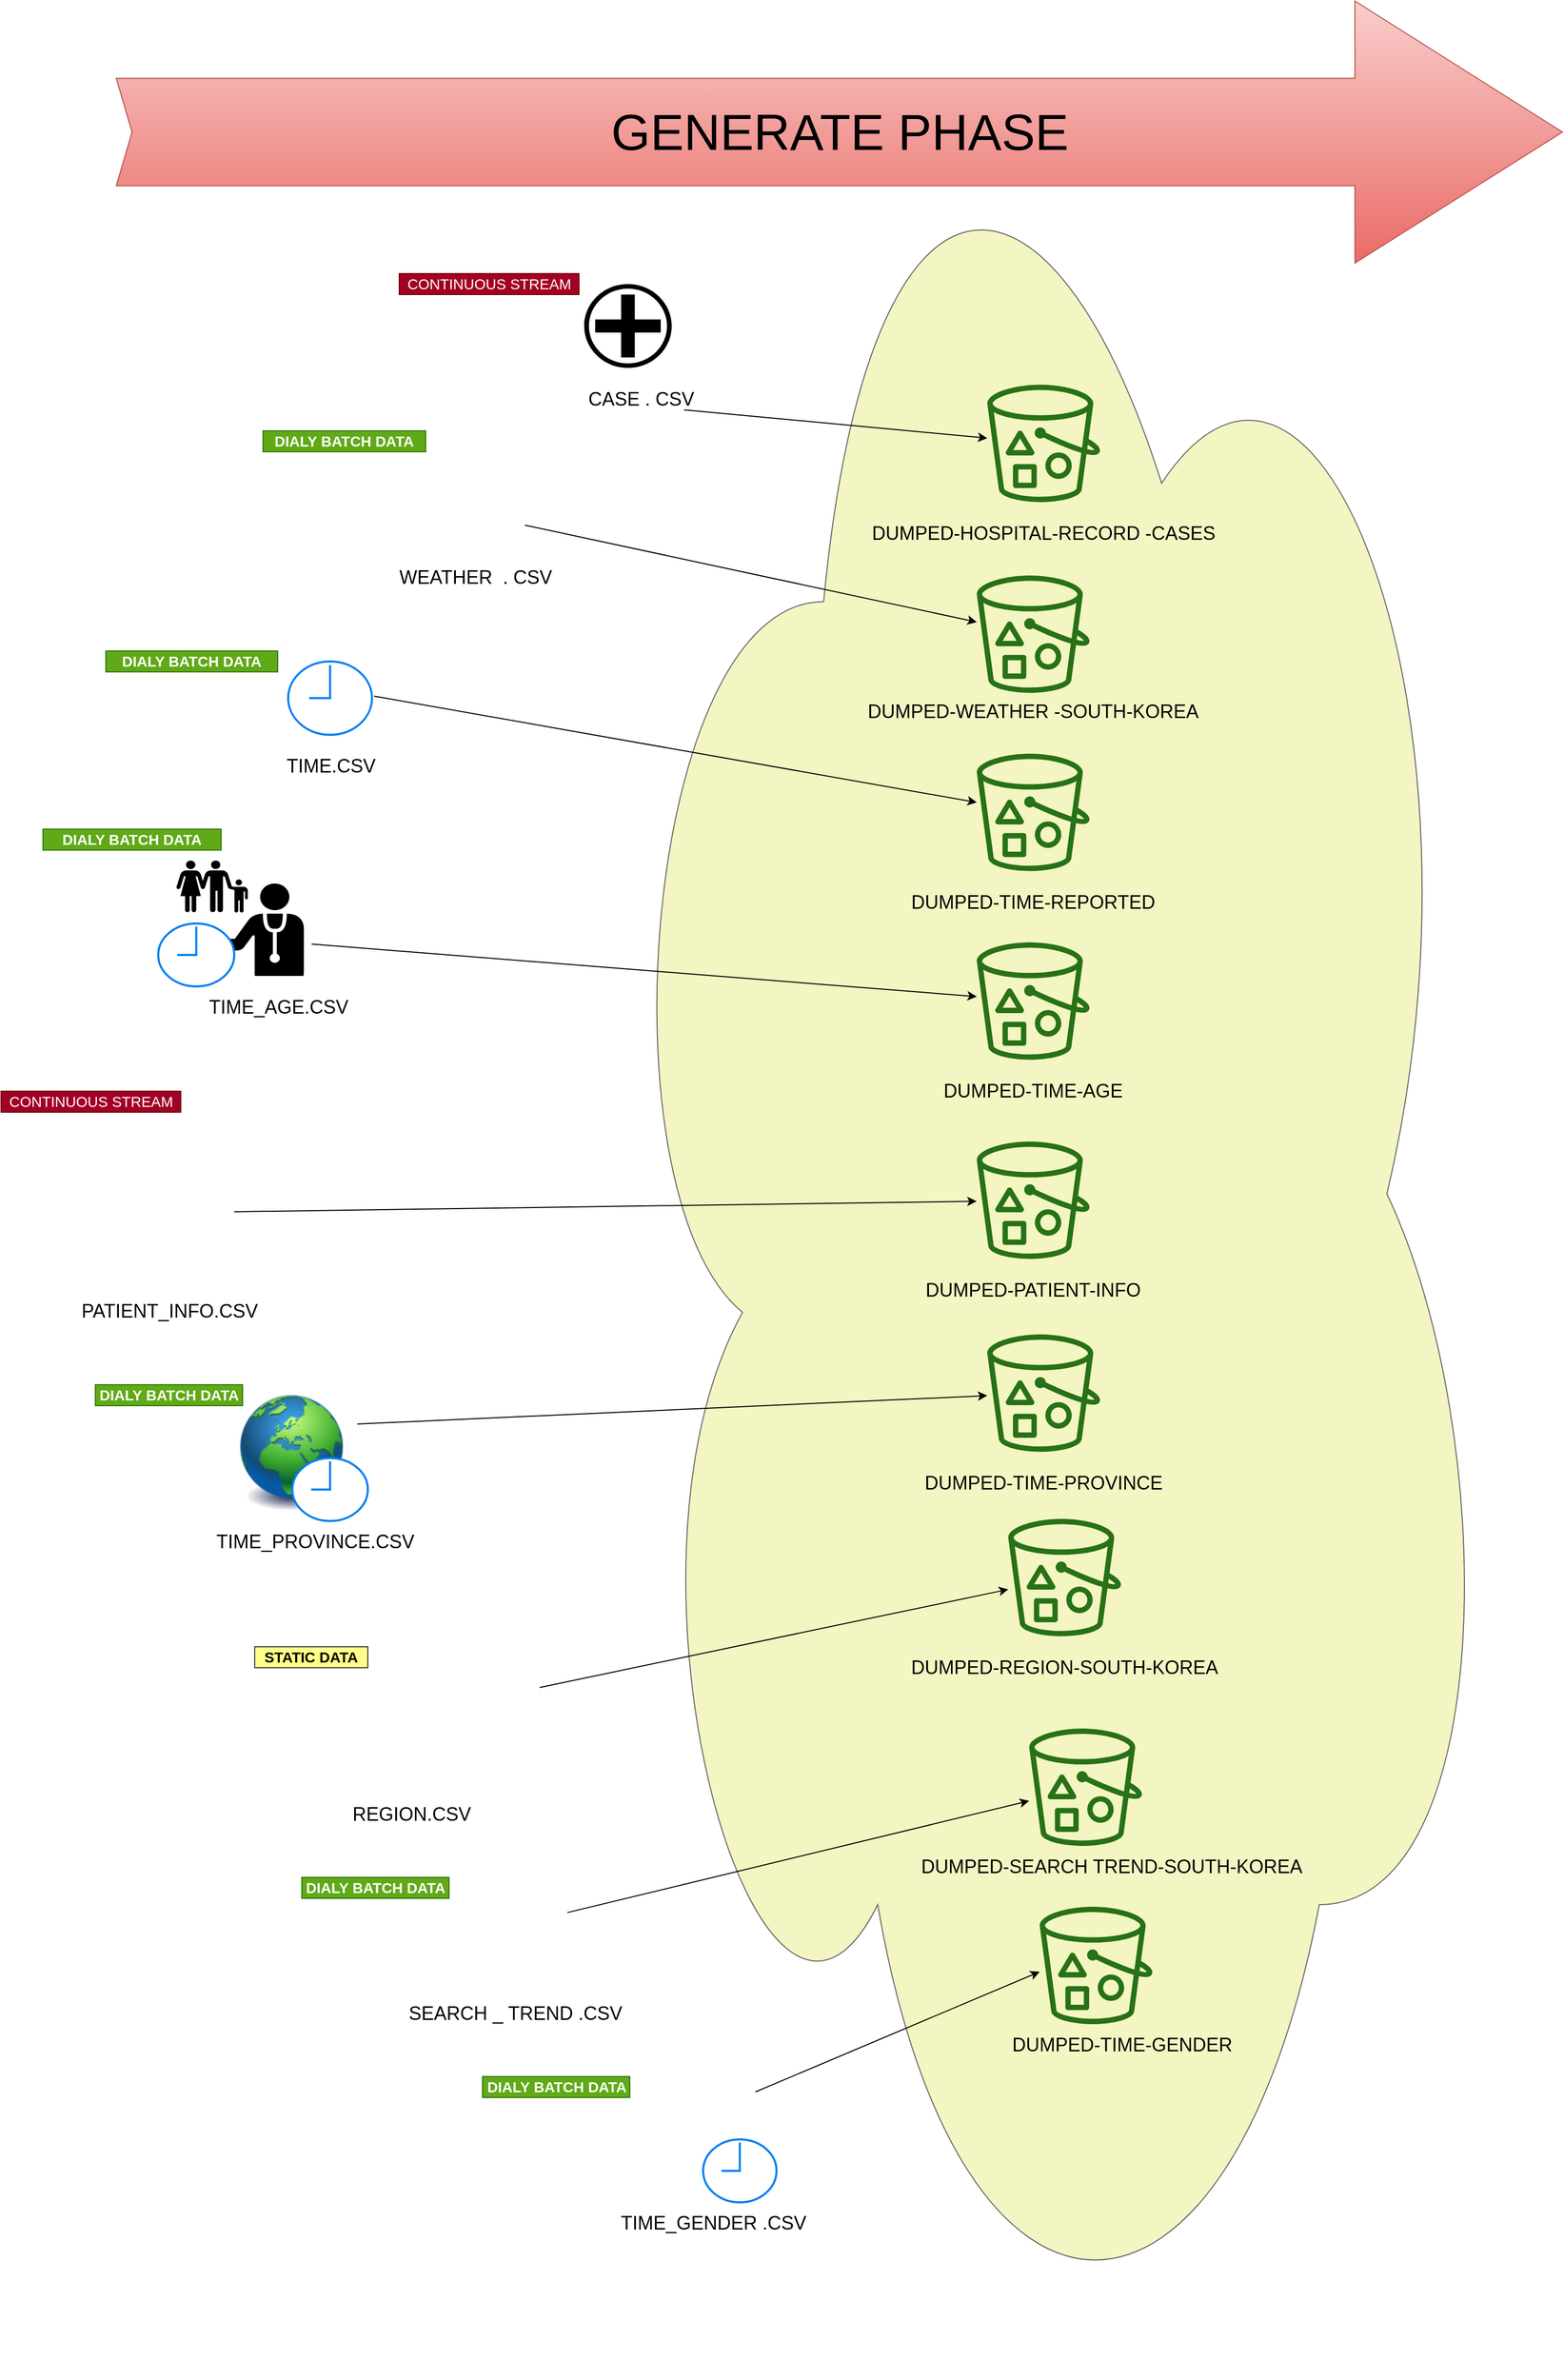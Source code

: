 <mxfile version="13.9.2" type="github">
  <diagram id="Ht1M8jgEwFfnCIfOTk4-" name="Page-1">
    <mxGraphModel dx="2980" dy="2005" grid="1" gridSize="10" guides="1" tooltips="1" connect="1" arrows="1" fold="1" page="1" pageScale="1" pageWidth="1654" pageHeight="2336" math="0" shadow="0">
      <root>
        <mxCell id="0" />
        <mxCell id="1" parent="0" />
        <mxCell id="8GEFBkU2QKpO8UW0B2yC-3" value="" style="shape=image;html=1;verticalAlign=top;verticalLabelPosition=bottom;labelBackgroundColor=#ffffff;imageAspect=0;aspect=fixed;image=https://cdn3.iconfinder.com/data/icons/tiny-weather-1/512/flash-cloud-128.png" parent="1" vertex="1">
          <mxGeometry x="410" y="440" width="120" height="120" as="geometry" />
        </mxCell>
        <mxCell id="8GEFBkU2QKpO8UW0B2yC-4" value="" style="shape=image;html=1;verticalAlign=top;verticalLabelPosition=bottom;labelBackgroundColor=#ffffff;imageAspect=0;aspect=fixed;image=https://cdn2.iconfinder.com/data/icons/social-media-2259/512/search-128.png" parent="1" vertex="1">
          <mxGeometry x="470.5" y="1820" width="100" height="100" as="geometry" />
        </mxCell>
        <mxCell id="8GEFBkU2QKpO8UW0B2yC-5" value="" style="shape=image;html=1;verticalAlign=top;verticalLabelPosition=bottom;labelBackgroundColor=#ffffff;imageAspect=0;aspect=fixed;image=https://cdn1.iconfinder.com/data/icons/coronavirus-disease/64/patient-128.png" parent="1" vertex="1">
          <mxGeometry x="122.56" y="1120" width="130" height="130" as="geometry" />
        </mxCell>
        <mxCell id="8GEFBkU2QKpO8UW0B2yC-6" value="" style="shape=mxgraph.signs.healthcare.hospital_1;html=1;pointerEvents=1;fillColor=#000000;strokeColor=none;verticalLabelPosition=bottom;verticalAlign=top;align=center;" parent="1" vertex="1">
          <mxGeometry x="586.5" y="300" width="83.5" height="80" as="geometry" />
        </mxCell>
        <mxCell id="8GEFBkU2QKpO8UW0B2yC-7" value="" style="shape=image;html=1;verticalAlign=top;verticalLabelPosition=bottom;labelBackgroundColor=#ffffff;imageAspect=0;aspect=fixed;image=https://cdn3.iconfinder.com/data/icons/facebook-ui-flat/48/Facebook_UI-08-128.png" parent="1" vertex="1">
          <mxGeometry x="294" y="1540" width="250" height="250" as="geometry" />
        </mxCell>
        <mxCell id="8GEFBkU2QKpO8UW0B2yC-8" value="" style="ellipse;shape=cloud;whiteSpace=wrap;html=1;strokeColor=#666666;gradientDirection=north;fillColor=#F3F5C2;" parent="1" vertex="1">
          <mxGeometry x="600" y="38" width="860" height="2260" as="geometry" />
        </mxCell>
        <mxCell id="8GEFBkU2QKpO8UW0B2yC-9" value="" style="outlineConnect=0;fontColor=#232F3E;gradientColor=none;fillColor=#277116;strokeColor=none;dashed=0;verticalLabelPosition=bottom;verticalAlign=top;align=center;html=1;fontSize=12;fontStyle=0;aspect=fixed;pointerEvents=1;shape=mxgraph.aws4.bucket_with_objects;" parent="1" vertex="1">
          <mxGeometry x="971.16" y="396" width="107.69" height="112" as="geometry" />
        </mxCell>
        <mxCell id="8GEFBkU2QKpO8UW0B2yC-11" value="" style="html=1;verticalLabelPosition=bottom;align=center;labelBackgroundColor=#ffffff;verticalAlign=top;strokeWidth=2;strokeColor=#0080F0;shadow=0;dashed=0;shape=mxgraph.ios7.icons.clock;" parent="1" vertex="1">
          <mxGeometry x="304" y="660" width="80" height="70" as="geometry" />
        </mxCell>
        <mxCell id="8GEFBkU2QKpO8UW0B2yC-12" value="" style="shape=mxgraph.signs.healthcare.family_practice;html=1;pointerEvents=1;fillColor=#000000;strokeColor=none;verticalLabelPosition=bottom;verticalAlign=top;align=center;" parent="1" vertex="1">
          <mxGeometry x="197.19" y="850" width="121.81" height="110" as="geometry" />
        </mxCell>
        <mxCell id="8GEFBkU2QKpO8UW0B2yC-13" value="" style="html=1;verticalLabelPosition=bottom;align=center;labelBackgroundColor=#ffffff;verticalAlign=top;strokeWidth=2;strokeColor=#0080F0;shadow=0;dashed=0;shape=mxgraph.ios7.icons.clock;" parent="1" vertex="1">
          <mxGeometry x="180" y="910" width="72.56" height="60" as="geometry" />
        </mxCell>
        <mxCell id="8GEFBkU2QKpO8UW0B2yC-14" value="" style="shape=image;html=1;verticalAlign=top;verticalLabelPosition=bottom;labelBackgroundColor=#ffffff;imageAspect=0;aspect=fixed;image=https://cdn2.iconfinder.com/data/icons/dellipack/128/people.png" parent="1" vertex="1">
          <mxGeometry x="630" y="1990" width="120" height="120" as="geometry" />
        </mxCell>
        <mxCell id="8GEFBkU2QKpO8UW0B2yC-15" value="" style="html=1;verticalLabelPosition=bottom;align=center;labelBackgroundColor=#ffffff;verticalAlign=top;strokeWidth=2;strokeColor=#0080F0;shadow=0;dashed=0;shape=mxgraph.ios7.icons.clock;" parent="1" vertex="1">
          <mxGeometry x="700" y="2070" width="70" height="60" as="geometry" />
        </mxCell>
        <mxCell id="8GEFBkU2QKpO8UW0B2yC-16" value="" style="image;html=1;image=img/lib/clip_art/general/Earth_globe_128x128.png" parent="1" vertex="1">
          <mxGeometry x="244.75" y="1360" width="125.25" height="110" as="geometry" />
        </mxCell>
        <mxCell id="8GEFBkU2QKpO8UW0B2yC-17" value="" style="html=1;verticalLabelPosition=bottom;align=center;labelBackgroundColor=#ffffff;verticalAlign=top;strokeWidth=2;strokeColor=#0080F0;shadow=0;dashed=0;shape=mxgraph.ios7.icons.clock;" parent="1" vertex="1">
          <mxGeometry x="308" y="1420" width="72" height="60" as="geometry" />
        </mxCell>
        <mxCell id="8GEFBkU2QKpO8UW0B2yC-18" value="&lt;font style=&quot;font-size: 18px&quot;&gt;CASE . CSV&lt;/font&gt;" style="text;html=1;strokeColor=none;fillColor=none;align=center;verticalAlign=middle;whiteSpace=wrap;rounded=0;" parent="1" vertex="1">
          <mxGeometry x="513" y="400" width="256" height="20" as="geometry" />
        </mxCell>
        <mxCell id="8GEFBkU2QKpO8UW0B2yC-20" value="&lt;font style=&quot;font-size: 18px&quot;&gt;TIME.CSV&lt;/font&gt;" style="text;html=1;strokeColor=none;fillColor=none;align=center;verticalAlign=middle;whiteSpace=wrap;rounded=0;" parent="1" vertex="1">
          <mxGeometry x="217.44" y="750" width="256" height="20" as="geometry" />
        </mxCell>
        <mxCell id="8GEFBkU2QKpO8UW0B2yC-30" value="&lt;font style=&quot;font-size: 18px&quot;&gt;WEATHER&amp;nbsp; . CSV&lt;/font&gt;" style="text;html=1;strokeColor=none;fillColor=none;align=center;verticalAlign=middle;whiteSpace=wrap;rounded=0;" parent="1" vertex="1">
          <mxGeometry x="384" y="570" width="197.5" height="20" as="geometry" />
        </mxCell>
        <mxCell id="8GEFBkU2QKpO8UW0B2yC-41" value="" style="endArrow=classic;html=1;" parent="1" edge="1" target="8GEFBkU2QKpO8UW0B2yC-9">
          <mxGeometry width="50" height="50" relative="1" as="geometry">
            <mxPoint x="681.75" y="420" as="sourcePoint" />
            <mxPoint x="850" y="580" as="targetPoint" />
          </mxGeometry>
        </mxCell>
        <mxCell id="hV9DmxrJN-JSG0bnAaLr-3" value="&lt;font style=&quot;font-size: 14px&quot;&gt;CONTINUOUS STREAM&lt;/font&gt;" style="text;html=1;strokeColor=#6F0000;fillColor=#a20025;align=center;verticalAlign=middle;whiteSpace=wrap;rounded=0;fontColor=#ffffff;" vertex="1" parent="1">
          <mxGeometry x="410" y="290" width="171.5" height="20" as="geometry" />
        </mxCell>
        <mxCell id="hV9DmxrJN-JSG0bnAaLr-4" value="&lt;font style=&quot;font-size: 14px&quot;&gt;DIALY BATCH DATA&lt;/font&gt;" style="text;html=1;strokeColor=#2D7600;fillColor=#60a917;align=center;verticalAlign=middle;whiteSpace=wrap;rounded=0;fontStyle=1;fontColor=#ffffff;" vertex="1" parent="1">
          <mxGeometry x="280" y="440" width="155.25" height="20" as="geometry" />
        </mxCell>
        <mxCell id="hV9DmxrJN-JSG0bnAaLr-18" value="&lt;font style=&quot;font-size: 14px&quot;&gt;DIALY BATCH DATA&lt;/font&gt;" style="text;html=1;strokeColor=#2D7600;fillColor=#60a917;align=center;verticalAlign=middle;whiteSpace=wrap;rounded=0;fontStyle=1;fontColor=#ffffff;" vertex="1" parent="1">
          <mxGeometry x="130" y="650" width="164" height="20" as="geometry" />
        </mxCell>
        <mxCell id="hV9DmxrJN-JSG0bnAaLr-20" value="&lt;font style=&quot;font-size: 14px&quot;&gt;DIALY BATCH DATA&lt;/font&gt;" style="text;html=1;strokeColor=#2D7600;fillColor=#60a917;align=center;verticalAlign=middle;whiteSpace=wrap;rounded=0;fontStyle=1;fontColor=#ffffff;" vertex="1" parent="1">
          <mxGeometry x="70" y="820" width="170" height="20" as="geometry" />
        </mxCell>
        <mxCell id="hV9DmxrJN-JSG0bnAaLr-21" value="&lt;font style=&quot;font-size: 14px&quot;&gt;CONTINUOUS STREAM&lt;/font&gt;" style="text;html=1;strokeColor=#6F0000;fillColor=#a20025;align=center;verticalAlign=middle;whiteSpace=wrap;rounded=0;fontColor=#ffffff;" vertex="1" parent="1">
          <mxGeometry x="30" y="1070" width="171.5" height="20" as="geometry" />
        </mxCell>
        <mxCell id="hV9DmxrJN-JSG0bnAaLr-22" value="&lt;font style=&quot;font-size: 18px&quot;&gt;TIME_AGE.CSV&lt;/font&gt;" style="text;html=1;strokeColor=none;fillColor=none;align=center;verticalAlign=middle;whiteSpace=wrap;rounded=0;" vertex="1" parent="1">
          <mxGeometry x="167" y="980" width="256" height="20" as="geometry" />
        </mxCell>
        <mxCell id="hV9DmxrJN-JSG0bnAaLr-23" value="&lt;font style=&quot;font-size: 18px&quot;&gt;PATIENT_INFO.CSV&lt;/font&gt;" style="text;html=1;strokeColor=none;fillColor=none;align=center;verticalAlign=middle;whiteSpace=wrap;rounded=0;" vertex="1" parent="1">
          <mxGeometry x="63" y="1270" width="256" height="20" as="geometry" />
        </mxCell>
        <mxCell id="hV9DmxrJN-JSG0bnAaLr-26" value="&lt;font style=&quot;font-size: 18px&quot;&gt;TIME_PROVINCE.CSV&lt;/font&gt;" style="text;html=1;strokeColor=none;fillColor=none;align=center;verticalAlign=middle;whiteSpace=wrap;rounded=0;" vertex="1" parent="1">
          <mxGeometry x="201.5" y="1490" width="256" height="20" as="geometry" />
        </mxCell>
        <mxCell id="hV9DmxrJN-JSG0bnAaLr-27" value="&lt;font style=&quot;font-size: 14px&quot;&gt;DIALY BATCH DATA&lt;/font&gt;" style="text;html=1;strokeColor=#2D7600;fillColor=#60a917;align=center;verticalAlign=middle;whiteSpace=wrap;rounded=0;fontStyle=1;fontColor=#ffffff;" vertex="1" parent="1">
          <mxGeometry x="120" y="1350" width="140.5" height="20" as="geometry" />
        </mxCell>
        <mxCell id="hV9DmxrJN-JSG0bnAaLr-32" value="&lt;font style=&quot;font-size: 18px&quot;&gt;REGION.CSV&lt;/font&gt;" style="text;html=1;strokeColor=none;fillColor=none;align=center;verticalAlign=middle;whiteSpace=wrap;rounded=0;" vertex="1" parent="1">
          <mxGeometry x="294" y="1750" width="256" height="20" as="geometry" />
        </mxCell>
        <mxCell id="hV9DmxrJN-JSG0bnAaLr-33" value="&lt;font style=&quot;font-size: 14px&quot;&gt;STATIC DATA&lt;/font&gt;" style="text;html=1;strokeColor=#36393d;fillColor=#ffff88;align=center;verticalAlign=middle;whiteSpace=wrap;rounded=0;fontStyle=1;" vertex="1" parent="1">
          <mxGeometry x="272.06" y="1600" width="107.94" height="20" as="geometry" />
        </mxCell>
        <mxCell id="hV9DmxrJN-JSG0bnAaLr-35" value="&lt;font style=&quot;font-size: 18px&quot;&gt;SEARCH _ TREND .CSV&lt;/font&gt;" style="text;html=1;strokeColor=none;fillColor=none;align=center;verticalAlign=middle;whiteSpace=wrap;rounded=0;" vertex="1" parent="1">
          <mxGeometry x="392.5" y="1940" width="256" height="20" as="geometry" />
        </mxCell>
        <mxCell id="hV9DmxrJN-JSG0bnAaLr-36" value="&lt;font style=&quot;font-size: 14px&quot;&gt;DIALY BATCH DATA&lt;/font&gt;" style="text;html=1;strokeColor=#2D7600;fillColor=#60a917;align=center;verticalAlign=middle;whiteSpace=wrap;rounded=0;fontStyle=1;fontColor=#ffffff;" vertex="1" parent="1">
          <mxGeometry x="317" y="1820" width="140.5" height="20" as="geometry" />
        </mxCell>
        <mxCell id="hV9DmxrJN-JSG0bnAaLr-37" value="&lt;font style=&quot;font-size: 18px&quot;&gt;TIME_GENDER .CSV&lt;/font&gt;" style="text;html=1;strokeColor=none;fillColor=none;align=center;verticalAlign=middle;whiteSpace=wrap;rounded=0;" vertex="1" parent="1">
          <mxGeometry x="581.5" y="2140" width="256" height="20" as="geometry" />
        </mxCell>
        <mxCell id="hV9DmxrJN-JSG0bnAaLr-38" value="&lt;font style=&quot;font-size: 14px&quot;&gt;DIALY BATCH DATA&lt;/font&gt;" style="text;html=1;strokeColor=#2D7600;fillColor=#60a917;align=center;verticalAlign=middle;whiteSpace=wrap;rounded=0;fontStyle=1;fontColor=#ffffff;" vertex="1" parent="1">
          <mxGeometry x="489.5" y="2010" width="140.5" height="20" as="geometry" />
        </mxCell>
        <mxCell id="hV9DmxrJN-JSG0bnAaLr-41" value="&lt;font style=&quot;font-size: 48px&quot;&gt;GENERATE PHASE&lt;/font&gt;" style="html=1;shadow=0;dashed=0;align=center;verticalAlign=middle;shape=mxgraph.arrows2.arrow;dy=0.59;dx=198;notch=15;fillColor=#f8cecc;strokeColor=#b85450;gradientColor=#ea6b66;" vertex="1" parent="1">
          <mxGeometry x="140" y="30" width="1380" height="250" as="geometry" />
        </mxCell>
        <mxCell id="hV9DmxrJN-JSG0bnAaLr-45" value="&lt;span style=&quot;font-size: 18px&quot;&gt;DUMPED-HOSPITAL-RECORD -CASES&lt;/span&gt;" style="text;html=1;strokeColor=none;fillColor=none;align=center;verticalAlign=middle;whiteSpace=wrap;rounded=0;" vertex="1" parent="1">
          <mxGeometry x="850" y="528" width="350" height="20" as="geometry" />
        </mxCell>
        <mxCell id="hV9DmxrJN-JSG0bnAaLr-48" value="" style="outlineConnect=0;fontColor=#232F3E;gradientColor=none;fillColor=#277116;strokeColor=none;dashed=0;verticalLabelPosition=bottom;verticalAlign=top;align=center;html=1;fontSize=12;fontStyle=0;aspect=fixed;pointerEvents=1;shape=mxgraph.aws4.bucket_with_objects;" vertex="1" parent="1">
          <mxGeometry x="961.16" y="578" width="107.69" height="112" as="geometry" />
        </mxCell>
        <mxCell id="hV9DmxrJN-JSG0bnAaLr-49" value="&lt;span style=&quot;font-size: 18px&quot;&gt;DUMPED-WEATHER -SOUTH-KOREA&lt;/span&gt;" style="text;html=1;strokeColor=none;fillColor=none;align=center;verticalAlign=middle;whiteSpace=wrap;rounded=0;" vertex="1" parent="1">
          <mxGeometry x="840" y="698" width="350" height="20" as="geometry" />
        </mxCell>
        <mxCell id="hV9DmxrJN-JSG0bnAaLr-50" value="" style="endArrow=classic;html=1;exitX=1;exitY=0.75;exitDx=0;exitDy=0;" edge="1" parent="1" source="8GEFBkU2QKpO8UW0B2yC-3" target="hV9DmxrJN-JSG0bnAaLr-48">
          <mxGeometry width="50" height="50" relative="1" as="geometry">
            <mxPoint x="691.75" y="430.0" as="sourcePoint" />
            <mxPoint x="991.16" y="518.148" as="targetPoint" />
          </mxGeometry>
        </mxCell>
        <mxCell id="hV9DmxrJN-JSG0bnAaLr-51" value="" style="outlineConnect=0;fontColor=#232F3E;gradientColor=none;fillColor=#277116;strokeColor=none;dashed=0;verticalLabelPosition=bottom;verticalAlign=top;align=center;html=1;fontSize=12;fontStyle=0;aspect=fixed;pointerEvents=1;shape=mxgraph.aws4.bucket_with_objects;" vertex="1" parent="1">
          <mxGeometry x="961.16" y="748" width="107.69" height="112" as="geometry" />
        </mxCell>
        <mxCell id="hV9DmxrJN-JSG0bnAaLr-52" value="&lt;span style=&quot;font-size: 18px&quot;&gt;DUMPED-TIME-REPORTED&lt;/span&gt;" style="text;html=1;strokeColor=none;fillColor=none;align=center;verticalAlign=middle;whiteSpace=wrap;rounded=0;" vertex="1" parent="1">
          <mxGeometry x="840" y="880" width="350" height="20" as="geometry" />
        </mxCell>
        <mxCell id="hV9DmxrJN-JSG0bnAaLr-53" value="" style="endArrow=classic;html=1;exitX=1;exitY=0.75;exitDx=0;exitDy=0;" edge="1" parent="1" target="hV9DmxrJN-JSG0bnAaLr-51">
          <mxGeometry width="50" height="50" relative="1" as="geometry">
            <mxPoint x="386" y="693.14" as="sourcePoint" />
            <mxPoint x="827.16" y="849.995" as="targetPoint" />
          </mxGeometry>
        </mxCell>
        <mxCell id="hV9DmxrJN-JSG0bnAaLr-54" value="" style="outlineConnect=0;fontColor=#232F3E;gradientColor=none;fillColor=#277116;strokeColor=none;dashed=0;verticalLabelPosition=bottom;verticalAlign=top;align=center;html=1;fontSize=12;fontStyle=0;aspect=fixed;pointerEvents=1;shape=mxgraph.aws4.bucket_with_objects;" vertex="1" parent="1">
          <mxGeometry x="961.16" y="928" width="107.69" height="112" as="geometry" />
        </mxCell>
        <mxCell id="hV9DmxrJN-JSG0bnAaLr-55" value="&lt;span style=&quot;font-size: 18px&quot;&gt;DUMPED-TIME-AGE&lt;/span&gt;" style="text;html=1;strokeColor=none;fillColor=none;align=center;verticalAlign=middle;whiteSpace=wrap;rounded=0;" vertex="1" parent="1">
          <mxGeometry x="840" y="1060" width="350" height="20" as="geometry" />
        </mxCell>
        <mxCell id="hV9DmxrJN-JSG0bnAaLr-56" value="" style="outlineConnect=0;fontColor=#232F3E;gradientColor=none;fillColor=#277116;strokeColor=none;dashed=0;verticalLabelPosition=bottom;verticalAlign=top;align=center;html=1;fontSize=12;fontStyle=0;aspect=fixed;pointerEvents=1;shape=mxgraph.aws4.bucket_with_objects;" vertex="1" parent="1">
          <mxGeometry x="961.16" y="1118" width="107.69" height="112" as="geometry" />
        </mxCell>
        <mxCell id="hV9DmxrJN-JSG0bnAaLr-57" value="&lt;span style=&quot;font-size: 18px&quot;&gt;DUMPED-PATIENT-INFO&lt;/span&gt;" style="text;html=1;strokeColor=none;fillColor=none;align=center;verticalAlign=middle;whiteSpace=wrap;rounded=0;" vertex="1" parent="1">
          <mxGeometry x="840" y="1250" width="350" height="20" as="geometry" />
        </mxCell>
        <mxCell id="hV9DmxrJN-JSG0bnAaLr-58" value="" style="outlineConnect=0;fontColor=#232F3E;gradientColor=none;fillColor=#277116;strokeColor=none;dashed=0;verticalLabelPosition=bottom;verticalAlign=top;align=center;html=1;fontSize=12;fontStyle=0;aspect=fixed;pointerEvents=1;shape=mxgraph.aws4.bucket_with_objects;" vertex="1" parent="1">
          <mxGeometry x="971.16" y="1302" width="107.69" height="112" as="geometry" />
        </mxCell>
        <mxCell id="hV9DmxrJN-JSG0bnAaLr-59" value="&lt;span style=&quot;font-size: 18px&quot;&gt;DUMPED-TIME-PROVINCE&lt;/span&gt;" style="text;html=1;strokeColor=none;fillColor=none;align=center;verticalAlign=middle;whiteSpace=wrap;rounded=0;" vertex="1" parent="1">
          <mxGeometry x="850" y="1434" width="350" height="20" as="geometry" />
        </mxCell>
        <mxCell id="hV9DmxrJN-JSG0bnAaLr-60" value="" style="outlineConnect=0;fontColor=#232F3E;gradientColor=none;fillColor=#277116;strokeColor=none;dashed=0;verticalLabelPosition=bottom;verticalAlign=top;align=center;html=1;fontSize=12;fontStyle=0;aspect=fixed;pointerEvents=1;shape=mxgraph.aws4.bucket_with_objects;" vertex="1" parent="1">
          <mxGeometry x="991.16" y="1478" width="107.69" height="112" as="geometry" />
        </mxCell>
        <mxCell id="hV9DmxrJN-JSG0bnAaLr-61" value="&lt;span style=&quot;font-size: 18px&quot;&gt;DUMPED-REGION-SOUTH-KOREA&lt;/span&gt;" style="text;html=1;strokeColor=none;fillColor=none;align=center;verticalAlign=middle;whiteSpace=wrap;rounded=0;" vertex="1" parent="1">
          <mxGeometry x="870" y="1610" width="350" height="20" as="geometry" />
        </mxCell>
        <mxCell id="hV9DmxrJN-JSG0bnAaLr-62" value="" style="outlineConnect=0;fontColor=#232F3E;gradientColor=none;fillColor=#277116;strokeColor=none;dashed=0;verticalLabelPosition=bottom;verticalAlign=top;align=center;html=1;fontSize=12;fontStyle=0;aspect=fixed;pointerEvents=1;shape=mxgraph.aws4.bucket_with_objects;" vertex="1" parent="1">
          <mxGeometry x="1011.16" y="1678" width="107.69" height="112" as="geometry" />
        </mxCell>
        <mxCell id="hV9DmxrJN-JSG0bnAaLr-63" value="&lt;span style=&quot;font-size: 18px&quot;&gt;DUMPED-SEARCH TREND-SOUTH-KOREA&lt;/span&gt;" style="text;html=1;strokeColor=none;fillColor=none;align=center;verticalAlign=middle;whiteSpace=wrap;rounded=0;" vertex="1" parent="1">
          <mxGeometry x="900" y="1800" width="380" height="20" as="geometry" />
        </mxCell>
        <mxCell id="hV9DmxrJN-JSG0bnAaLr-65" value="" style="endArrow=classic;html=1;exitX=1.06;exitY=0.724;exitDx=0;exitDy=0;exitPerimeter=0;" edge="1" parent="1" source="8GEFBkU2QKpO8UW0B2yC-12" target="hV9DmxrJN-JSG0bnAaLr-54">
          <mxGeometry width="50" height="50" relative="1" as="geometry">
            <mxPoint x="397.42" y="890.0" as="sourcePoint" />
            <mxPoint x="970" y="1057" as="targetPoint" />
          </mxGeometry>
        </mxCell>
        <mxCell id="hV9DmxrJN-JSG0bnAaLr-66" value="" style="endArrow=classic;html=1;exitX=1;exitY=0.5;exitDx=0;exitDy=0;" edge="1" parent="1" source="8GEFBkU2QKpO8UW0B2yC-5">
          <mxGeometry width="50" height="50" relative="1" as="geometry">
            <mxPoint x="327.469" y="1122.64" as="sourcePoint" />
            <mxPoint x="961" y="1175" as="targetPoint" />
          </mxGeometry>
        </mxCell>
        <mxCell id="hV9DmxrJN-JSG0bnAaLr-67" value="" style="endArrow=classic;html=1;exitX=1;exitY=0.25;exitDx=0;exitDy=0;" edge="1" parent="1" source="8GEFBkU2QKpO8UW0B2yC-16" target="hV9DmxrJN-JSG0bnAaLr-58">
          <mxGeometry width="50" height="50" relative="1" as="geometry">
            <mxPoint x="272.06" y="1386.63" as="sourcePoint" />
            <mxPoint x="980" y="1443" as="targetPoint" />
          </mxGeometry>
        </mxCell>
        <mxCell id="hV9DmxrJN-JSG0bnAaLr-68" value="" style="endArrow=classic;html=1;" edge="1" parent="1" source="8GEFBkU2QKpO8UW0B2yC-7" target="hV9DmxrJN-JSG0bnAaLr-60">
          <mxGeometry width="50" height="50" relative="1" as="geometry">
            <mxPoint x="392.5" y="1560" as="sourcePoint" />
            <mxPoint x="1000" y="1616" as="targetPoint" />
          </mxGeometry>
        </mxCell>
        <mxCell id="hV9DmxrJN-JSG0bnAaLr-69" value="" style="endArrow=classic;html=1;" edge="1" parent="1" target="hV9DmxrJN-JSG0bnAaLr-62">
          <mxGeometry width="50" height="50" relative="1" as="geometry">
            <mxPoint x="570.5" y="1853.572" as="sourcePoint" />
            <mxPoint x="1017.66" y="1759.998" as="targetPoint" />
          </mxGeometry>
        </mxCell>
        <mxCell id="hV9DmxrJN-JSG0bnAaLr-70" value="" style="outlineConnect=0;fontColor=#232F3E;gradientColor=none;fillColor=#277116;strokeColor=none;dashed=0;verticalLabelPosition=bottom;verticalAlign=top;align=center;html=1;fontSize=12;fontStyle=0;aspect=fixed;pointerEvents=1;shape=mxgraph.aws4.bucket_with_objects;" vertex="1" parent="1">
          <mxGeometry x="1021.16" y="1848" width="107.69" height="112" as="geometry" />
        </mxCell>
        <mxCell id="hV9DmxrJN-JSG0bnAaLr-71" value="&lt;span style=&quot;font-size: 18px&quot;&gt;DUMPED-TIME-GENDER&lt;/span&gt;" style="text;html=1;strokeColor=none;fillColor=none;align=center;verticalAlign=middle;whiteSpace=wrap;rounded=0;" vertex="1" parent="1">
          <mxGeometry x="910" y="1970" width="380" height="20" as="geometry" />
        </mxCell>
        <mxCell id="hV9DmxrJN-JSG0bnAaLr-72" value="" style="endArrow=classic;html=1;" edge="1" parent="1" source="8GEFBkU2QKpO8UW0B2yC-14">
          <mxGeometry width="50" height="50" relative="1" as="geometry">
            <mxPoint x="580.5" y="2016.552" as="sourcePoint" />
            <mxPoint x="1021.16" y="1910.0" as="targetPoint" />
          </mxGeometry>
        </mxCell>
      </root>
    </mxGraphModel>
  </diagram>
</mxfile>
